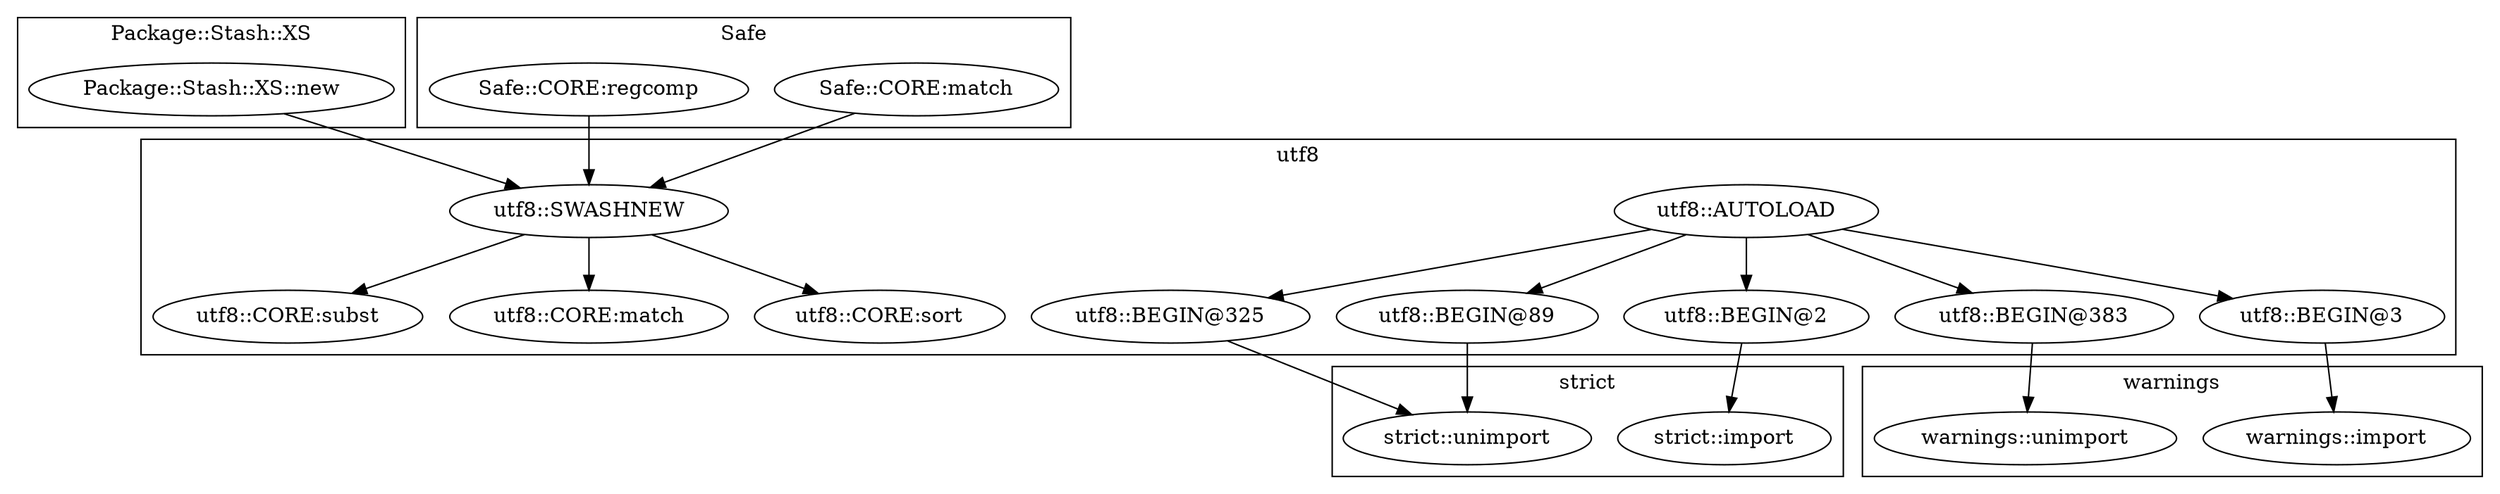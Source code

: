 digraph {
graph [overlap=false]
subgraph cluster_Package_Stash_XS {
	label="Package::Stash::XS";
	"Package::Stash::XS::new";
}
subgraph cluster_utf8 {
	label="utf8";
	"utf8::AUTOLOAD";
	"utf8::CORE:match";
	"utf8::CORE:sort";
	"utf8::BEGIN@2";
	"utf8::BEGIN@383";
	"utf8::SWASHNEW";
	"utf8::BEGIN@3";
	"utf8::BEGIN@325";
	"utf8::BEGIN@89";
	"utf8::CORE:subst";
}
subgraph cluster_warnings {
	label="warnings";
	"warnings::unimport";
	"warnings::import";
}
subgraph cluster_Safe {
	label="Safe";
	"Safe::CORE:match";
	"Safe::CORE:regcomp";
}
subgraph cluster_strict {
	label="strict";
	"strict::import";
	"strict::unimport";
}
"utf8::SWASHNEW" -> "utf8::CORE:sort";
"utf8::AUTOLOAD" -> "utf8::BEGIN@3";
"utf8::AUTOLOAD" -> "utf8::BEGIN@89";
"utf8::AUTOLOAD" -> "utf8::BEGIN@383";
"utf8::BEGIN@89" -> "strict::unimport";
"utf8::BEGIN@325" -> "strict::unimport";
"utf8::BEGIN@3" -> "warnings::import";
"utf8::AUTOLOAD" -> "utf8::BEGIN@2";
"utf8::AUTOLOAD" -> "utf8::BEGIN@325";
"utf8::BEGIN@2" -> "strict::import";
"utf8::BEGIN@383" -> "warnings::unimport";
"utf8::SWASHNEW" -> "utf8::CORE:match";
"utf8::SWASHNEW" -> "utf8::CORE:subst";
"Package::Stash::XS::new" -> "utf8::SWASHNEW";
"Safe::CORE:match" -> "utf8::SWASHNEW";
"Safe::CORE:regcomp" -> "utf8::SWASHNEW";
}
